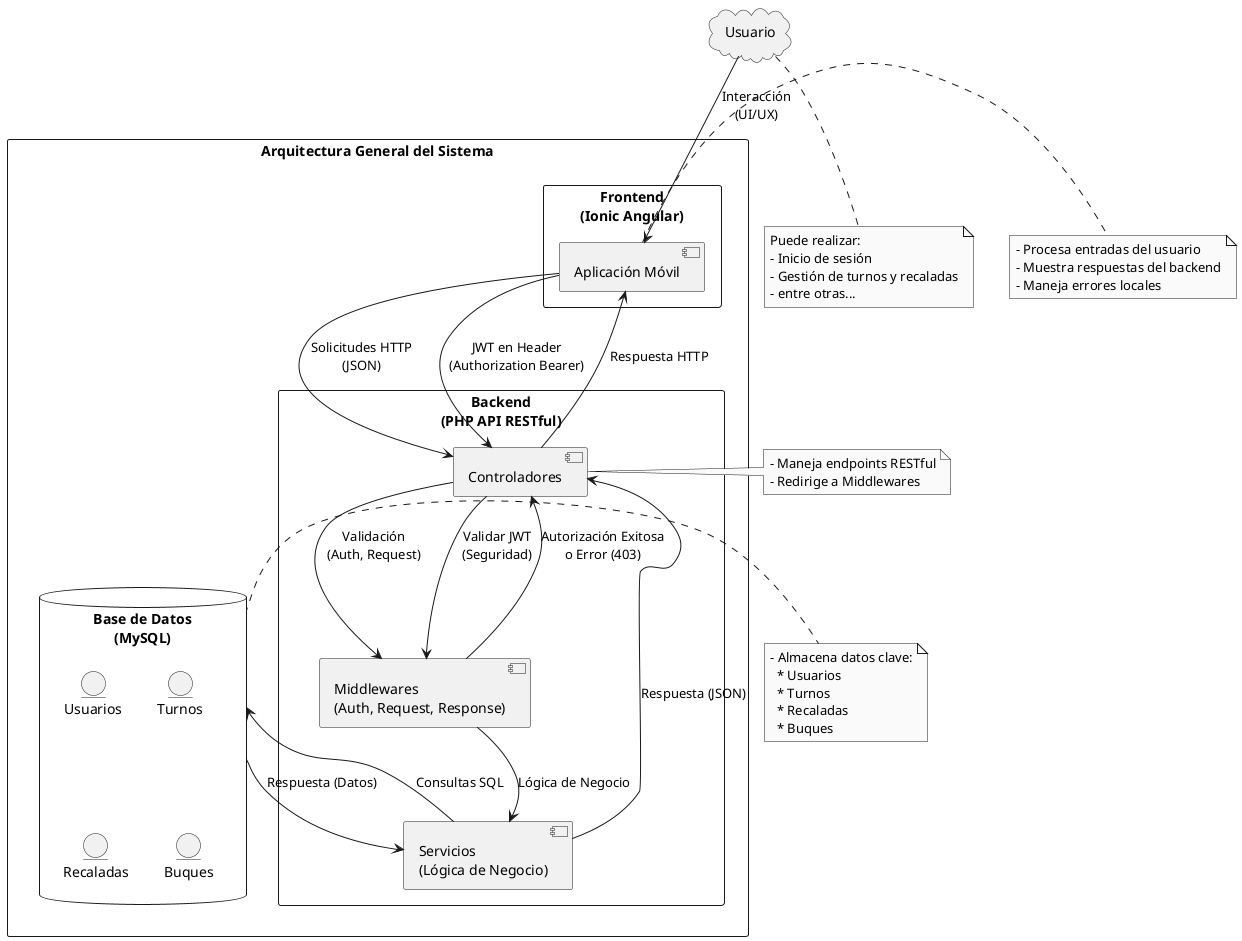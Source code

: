 @startuml Arquitectura-general
skinparam monochrome true
skinparam packageStyle rectangle
skinparam shadowing false

package "Arquitectura General del Sistema" {
    rectangle "Frontend\n(Ionic Angular)" as Frontend {
        component "Aplicación Móvil" as MobileApp
    }

    package "Backend\n(PHP API RESTful)" as Backend {
        component "Controladores" as Controllers
        component "Middlewares\n(Auth, Request, Response)" as Middlewares
        component "Servicios\n(Lógica de Negocio)" as Services
    }

    database "Base de Datos\n(MySQL)" as Database {
        entity "Usuarios"
        entity "Turnos"
        entity "Recaladas"
        entity "Buques"
    }
}

cloud "Usuario" as User

User --> MobileApp : Interacción\n(UI/UX)
MobileApp --> Controllers : Solicitudes HTTP\n(JSON)
Controllers --> Middlewares : Validación\n(Auth, Request)
Middlewares --> Services : Lógica de Negocio
Services --> Database : Consultas SQL
Database --> Services : Respuesta (Datos)

Services --> Controllers : Respuesta (JSON)
Controllers --> MobileApp : Respuesta HTTP

MobileApp --> Controllers : JWT en Header\n(Authorization Bearer)
Controllers --> Middlewares : Validar JWT\n(Seguridad)
Middlewares --> Controllers : Autorización Exitosa\no Error (403)

note right of MobileApp
- Procesa entradas del usuario
- Muestra respuestas del backend
- Maneja errores locales
end note

note right of Controllers
- Maneja endpoints RESTful
- Redirige a Middlewares
end note

note right of Database
- Almacena datos clave:
  * Usuarios
  * Turnos
  * Recaladas
  * Buques
end note

note bottom of User
Puede realizar:
- Inicio de sesión
- Gestión de turnos y recaladas
- entre otras...
end note

@enduml
